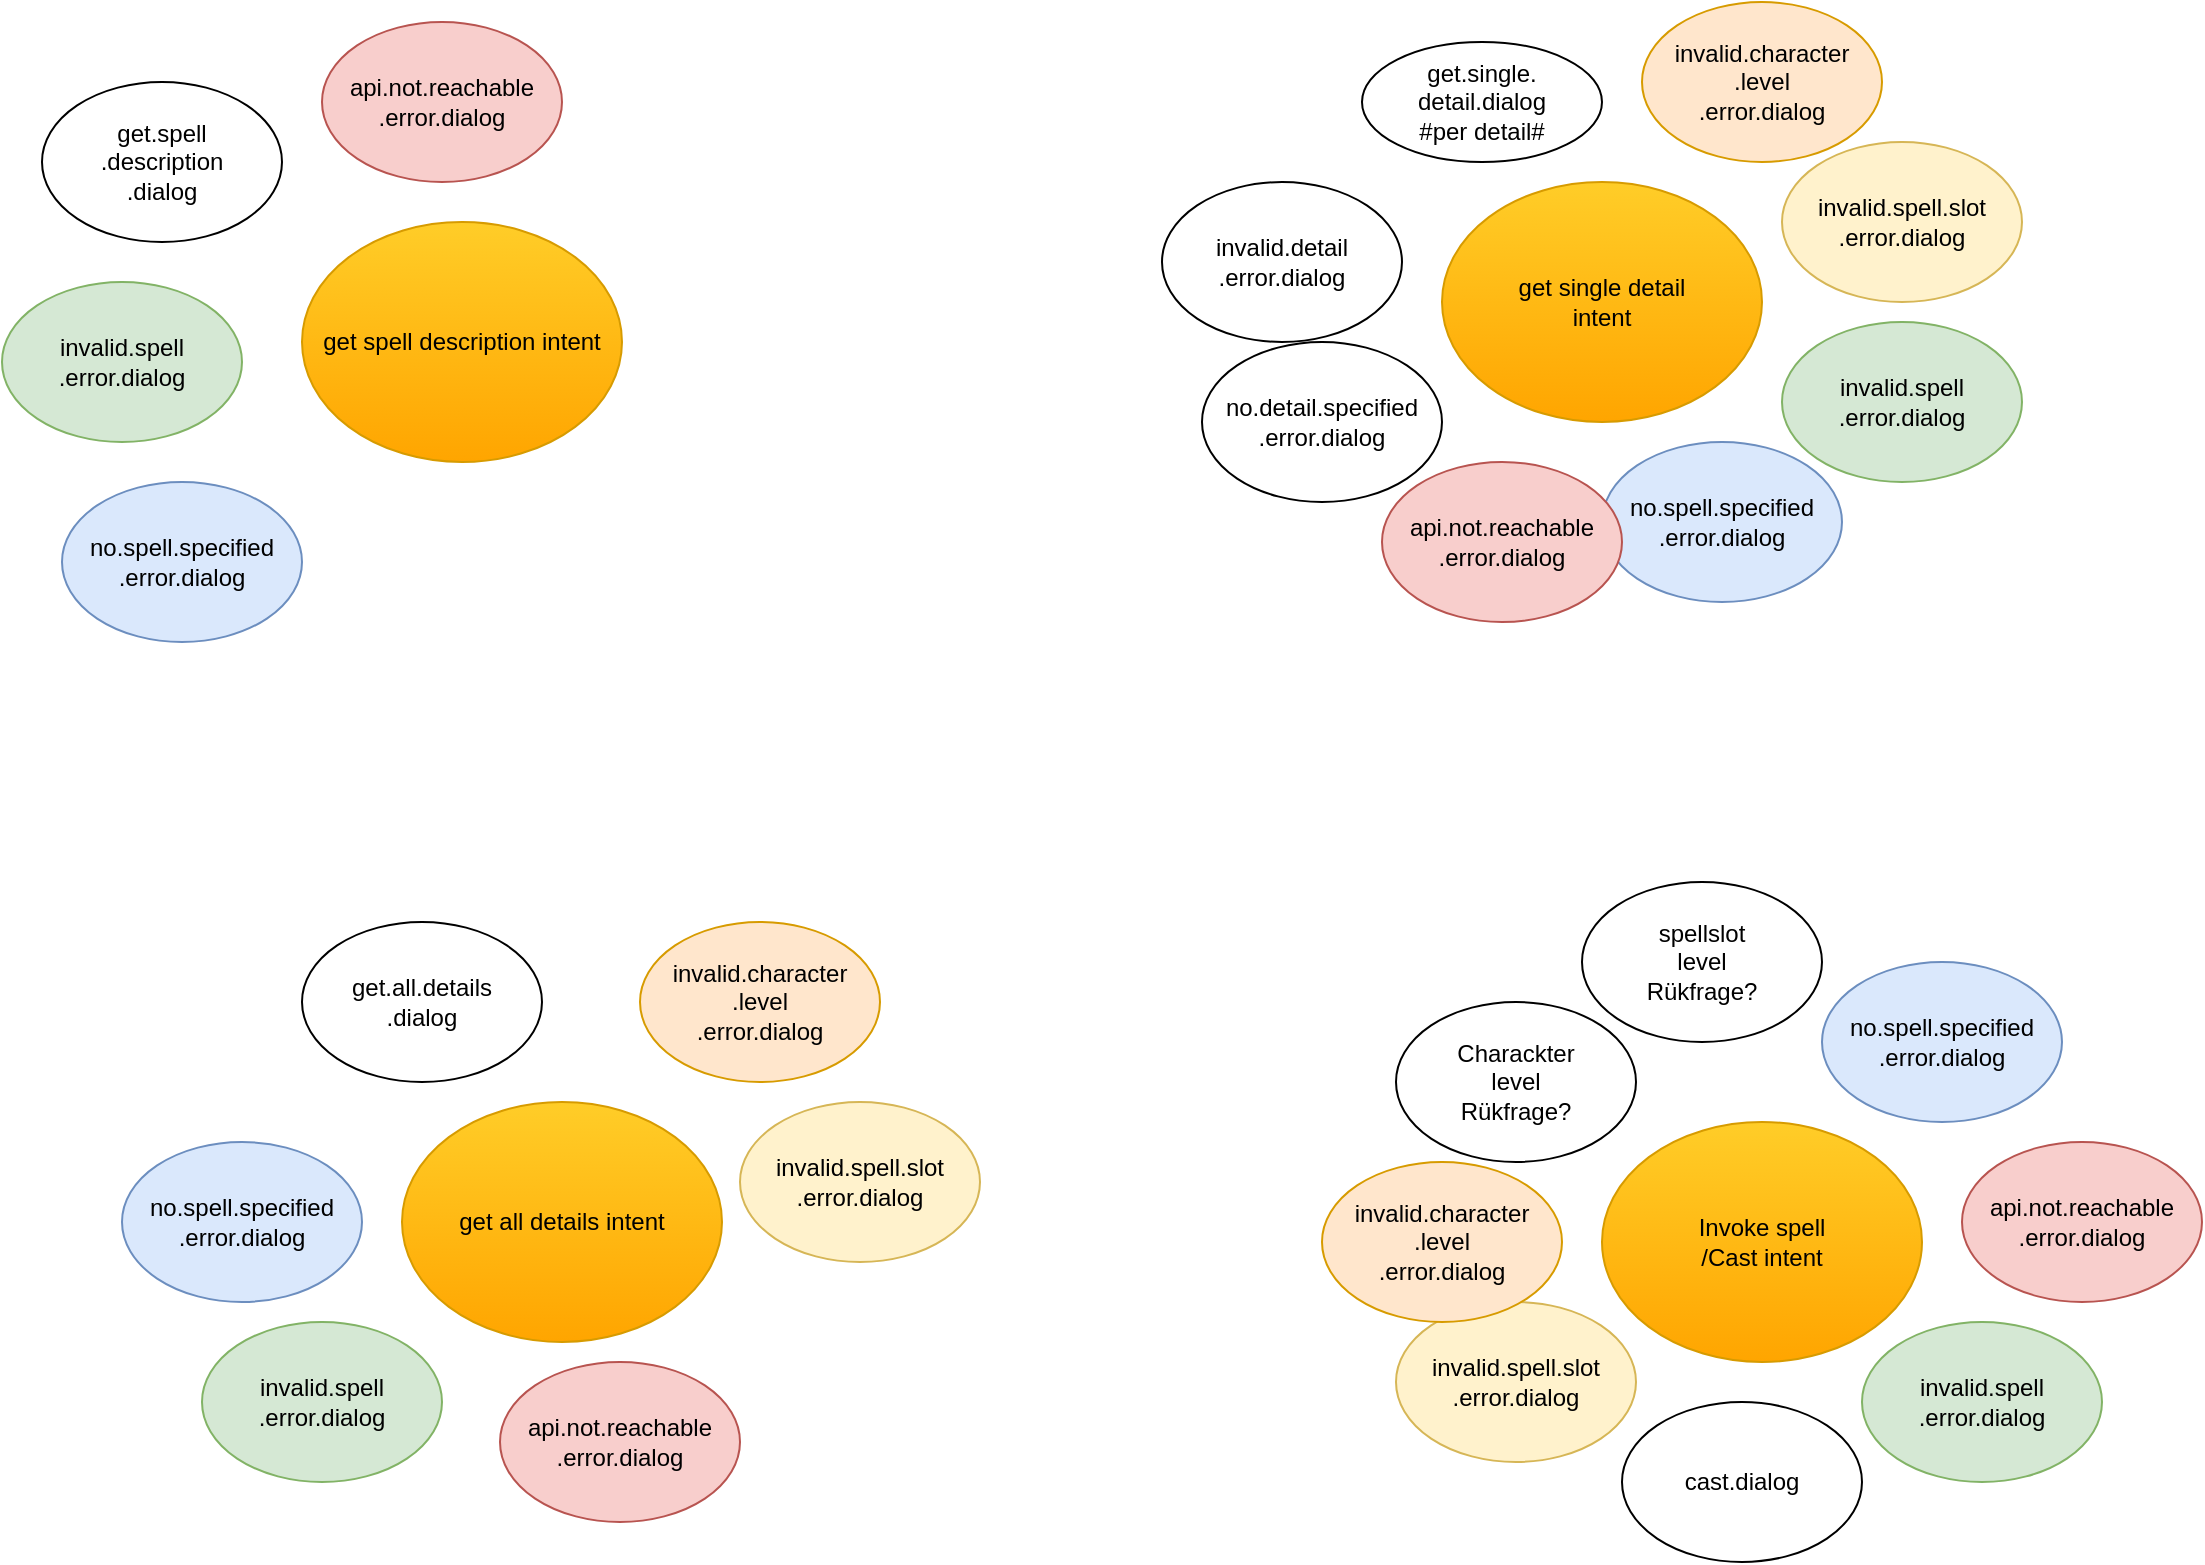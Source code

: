 <mxfile version="15.4.0" type="device"><diagram id="Ehb2cejAjsyU7AzATvCr" name="Seite-1"><mxGraphModel dx="1673" dy="967" grid="1" gridSize="10" guides="1" tooltips="1" connect="1" arrows="1" fold="1" page="1" pageScale="1" pageWidth="827" pageHeight="1169" math="0" shadow="0"><root><mxCell id="0"/><mxCell id="1" parent="0"/><mxCell id="gS6e-m_PlZvfoeBw2O-E-1" value="get.single.&lt;br&gt;detail.dialog&lt;br&gt;#per detail#" style="ellipse;whiteSpace=wrap;html=1;" parent="1" vertex="1"><mxGeometry x="690" y="310" width="120" height="60" as="geometry"/></mxCell><mxCell id="gS6e-m_PlZvfoeBw2O-E-40" value="get spell description intent" style="ellipse;whiteSpace=wrap;html=1;fillColor=#ffcd28;strokeColor=#d79b00;gradientColor=#ffa500;" parent="1" vertex="1"><mxGeometry x="160" y="400" width="160" height="120" as="geometry"/></mxCell><mxCell id="gS6e-m_PlZvfoeBw2O-E-41" value="get all details intent" style="ellipse;whiteSpace=wrap;html=1;fillColor=#ffcd28;strokeColor=#d79b00;gradientColor=#ffa500;" parent="1" vertex="1"><mxGeometry x="210" y="840" width="160" height="120" as="geometry"/></mxCell><mxCell id="gS6e-m_PlZvfoeBw2O-E-42" value="get single detail &lt;br&gt;intent" style="ellipse;whiteSpace=wrap;html=1;fillColor=#ffcd28;strokeColor=#d79b00;gradientColor=#ffa500;" parent="1" vertex="1"><mxGeometry x="730" y="380" width="160" height="120" as="geometry"/></mxCell><mxCell id="gS6e-m_PlZvfoeBw2O-E-44" value="Invoke spell&lt;br&gt;/Cast intent" style="ellipse;whiteSpace=wrap;html=1;fillColor=#ffcd28;strokeColor=#d79b00;gradientColor=#ffa500;" parent="1" vertex="1"><mxGeometry x="810" y="850" width="160" height="120" as="geometry"/></mxCell><mxCell id="gS6e-m_PlZvfoeBw2O-E-45" value="no.spell.specified&lt;br&gt;.error.dialog" style="ellipse;whiteSpace=wrap;html=1;fillColor=#dae8fc;strokeColor=#6c8ebf;" parent="1" vertex="1"><mxGeometry x="40" y="530" width="120" height="80" as="geometry"/></mxCell><mxCell id="gS6e-m_PlZvfoeBw2O-E-46" value="invalid.spell&lt;br&gt;.error.dialog" style="ellipse;whiteSpace=wrap;html=1;fillColor=#d5e8d4;strokeColor=#82b366;" parent="1" vertex="1"><mxGeometry x="10" y="430" width="120" height="80" as="geometry"/></mxCell><mxCell id="gS6e-m_PlZvfoeBw2O-E-47" value="get.spell&lt;br&gt;.description&lt;br&gt;.dialog" style="ellipse;whiteSpace=wrap;html=1;fillColor=default;" parent="1" vertex="1"><mxGeometry x="30" y="330" width="120" height="80" as="geometry"/></mxCell><mxCell id="gS6e-m_PlZvfoeBw2O-E-49" value="no.spell.specified&lt;br&gt;.error.dialog" style="ellipse;whiteSpace=wrap;html=1;fillColor=#dae8fc;strokeColor=#6c8ebf;" parent="1" vertex="1"><mxGeometry x="810" y="510" width="120" height="80" as="geometry"/></mxCell><mxCell id="gS6e-m_PlZvfoeBw2O-E-50" value="invalid.spell&lt;br&gt;.error.dialog" style="ellipse;whiteSpace=wrap;html=1;fillColor=#d5e8d4;strokeColor=#82b366;" parent="1" vertex="1"><mxGeometry x="900" y="450" width="120" height="80" as="geometry"/></mxCell><mxCell id="gS6e-m_PlZvfoeBw2O-E-51" value="no.detail.specified&lt;br&gt;.error.dialog" style="ellipse;whiteSpace=wrap;html=1;" parent="1" vertex="1"><mxGeometry x="610" y="460" width="120" height="80" as="geometry"/></mxCell><mxCell id="gS6e-m_PlZvfoeBw2O-E-52" value="invalid.detail&lt;br&gt;.error.dialog" style="ellipse;whiteSpace=wrap;html=1;" parent="1" vertex="1"><mxGeometry x="590" y="380" width="120" height="80" as="geometry"/></mxCell><mxCell id="gS6e-m_PlZvfoeBw2O-E-53" value="invalid.spell.slot&lt;br&gt;.error.dialog" style="ellipse;whiteSpace=wrap;html=1;fillColor=#fff2cc;strokeColor=#d6b656;" parent="1" vertex="1"><mxGeometry x="900" y="360" width="120" height="80" as="geometry"/></mxCell><mxCell id="gS6e-m_PlZvfoeBw2O-E-54" value="invalid.character&lt;br&gt;.level&lt;br&gt;.error.dialog" style="ellipse;whiteSpace=wrap;html=1;fillColor=#ffe6cc;strokeColor=#d79b00;" parent="1" vertex="1"><mxGeometry x="830" y="290" width="120" height="80" as="geometry"/></mxCell><mxCell id="MEmN2f2s_jUy_C6ZmVlN-1" value="no.spell.specified&lt;br&gt;.error.dialog" style="ellipse;whiteSpace=wrap;html=1;fillColor=#dae8fc;strokeColor=#6c8ebf;" parent="1" vertex="1"><mxGeometry x="70" y="860" width="120" height="80" as="geometry"/></mxCell><mxCell id="MEmN2f2s_jUy_C6ZmVlN-2" value="invalid.spell&lt;br&gt;.error.dialog" style="ellipse;whiteSpace=wrap;html=1;fillColor=#d5e8d4;strokeColor=#82b366;" parent="1" vertex="1"><mxGeometry x="110" y="950" width="120" height="80" as="geometry"/></mxCell><mxCell id="MEmN2f2s_jUy_C6ZmVlN-5" value="invalid.spell.slot&lt;br&gt;.error.dialog" style="ellipse;whiteSpace=wrap;html=1;fillColor=#fff2cc;strokeColor=#d6b656;" parent="1" vertex="1"><mxGeometry x="379" y="840" width="120" height="80" as="geometry"/></mxCell><mxCell id="MEmN2f2s_jUy_C6ZmVlN-6" value="invalid.character&lt;br&gt;.level&lt;br&gt;.error.dialog" style="ellipse;whiteSpace=wrap;html=1;fillColor=#ffe6cc;strokeColor=#d79b00;" parent="1" vertex="1"><mxGeometry x="329" y="750" width="120" height="80" as="geometry"/></mxCell><mxCell id="MEmN2f2s_jUy_C6ZmVlN-7" value="get.all.details&lt;br&gt;.dialog" style="ellipse;whiteSpace=wrap;html=1;fillColor=default;" parent="1" vertex="1"><mxGeometry x="160" y="750" width="120" height="80" as="geometry"/></mxCell><mxCell id="MEmN2f2s_jUy_C6ZmVlN-8" value="no.spell.specified&lt;br&gt;.error.dialog" style="ellipse;whiteSpace=wrap;html=1;fillColor=#dae8fc;strokeColor=#6c8ebf;" parent="1" vertex="1"><mxGeometry x="920" y="770" width="120" height="80" as="geometry"/></mxCell><mxCell id="MEmN2f2s_jUy_C6ZmVlN-9" value="invalid.spell&lt;br&gt;.error.dialog" style="ellipse;whiteSpace=wrap;html=1;fillColor=#d5e8d4;strokeColor=#82b366;" parent="1" vertex="1"><mxGeometry x="940" y="950" width="120" height="80" as="geometry"/></mxCell><mxCell id="MEmN2f2s_jUy_C6ZmVlN-10" value="invalid.spell.slot&lt;br&gt;.error.dialog" style="ellipse;whiteSpace=wrap;html=1;fillColor=#fff2cc;strokeColor=#d6b656;" parent="1" vertex="1"><mxGeometry x="707" y="940" width="120" height="80" as="geometry"/></mxCell><mxCell id="MEmN2f2s_jUy_C6ZmVlN-11" value="invalid.character&lt;br&gt;.level&lt;br&gt;.error.dialog" style="ellipse;whiteSpace=wrap;html=1;fillColor=#ffe6cc;strokeColor=#d79b00;" parent="1" vertex="1"><mxGeometry x="670" y="870" width="120" height="80" as="geometry"/></mxCell><mxCell id="MEmN2f2s_jUy_C6ZmVlN-12" value="Charackter&lt;br&gt;level&lt;br&gt;Rükfrage?" style="ellipse;whiteSpace=wrap;html=1;" parent="1" vertex="1"><mxGeometry x="707" y="790" width="120" height="80" as="geometry"/></mxCell><mxCell id="MEmN2f2s_jUy_C6ZmVlN-13" value="spellslot&lt;br&gt;level&lt;br&gt;Rükfrage?" style="ellipse;whiteSpace=wrap;html=1;" parent="1" vertex="1"><mxGeometry x="800" y="730" width="120" height="80" as="geometry"/></mxCell><mxCell id="MEmN2f2s_jUy_C6ZmVlN-14" value="cast.dialog" style="ellipse;whiteSpace=wrap;html=1;fillColor=default;" parent="1" vertex="1"><mxGeometry x="820" y="990" width="120" height="80" as="geometry"/></mxCell><mxCell id="xTxIq9eNKWA8jRRYpphw-1" value="api.not.reachable&lt;br&gt;.error.dialog" style="ellipse;whiteSpace=wrap;html=1;fillColor=#f8cecc;strokeColor=#b85450;" vertex="1" parent="1"><mxGeometry x="170" y="300" width="120" height="80" as="geometry"/></mxCell><mxCell id="xTxIq9eNKWA8jRRYpphw-2" value="api.not.reachable&lt;br&gt;.error.dialog" style="ellipse;whiteSpace=wrap;html=1;fillColor=#f8cecc;strokeColor=#b85450;" vertex="1" parent="1"><mxGeometry x="700" y="520" width="120" height="80" as="geometry"/></mxCell><mxCell id="xTxIq9eNKWA8jRRYpphw-3" value="api.not.reachable&lt;br&gt;.error.dialog" style="ellipse;whiteSpace=wrap;html=1;fillColor=#f8cecc;strokeColor=#b85450;" vertex="1" parent="1"><mxGeometry x="259" y="970" width="120" height="80" as="geometry"/></mxCell><mxCell id="xTxIq9eNKWA8jRRYpphw-4" value="api.not.reachable&lt;br&gt;.error.dialog" style="ellipse;whiteSpace=wrap;html=1;fillColor=#f8cecc;strokeColor=#b85450;" vertex="1" parent="1"><mxGeometry x="990" y="860" width="120" height="80" as="geometry"/></mxCell></root></mxGraphModel></diagram></mxfile>